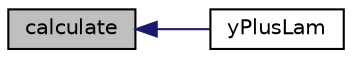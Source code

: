 digraph "calculate"
{
  bgcolor="transparent";
  edge [fontname="Helvetica",fontsize="10",labelfontname="Helvetica",labelfontsize="10"];
  node [fontname="Helvetica",fontsize="10",shape=record];
  rankdir="LR";
  Node1 [label="calculate",height=0.2,width=0.4,color="black", fillcolor="grey75", style="filled", fontcolor="black"];
  Node1 -> Node2 [dir="back",color="midnightblue",fontsize="10",style="solid",fontname="Helvetica"];
  Node2 [label="yPlusLam",height=0.2,width=0.4,color="black",URL="$a00660.html#a25ca46c8ca9e9483316be72e3eb398c5",tooltip="Calculate the Y+ at the edge of the laminar sublayer. "];
}
